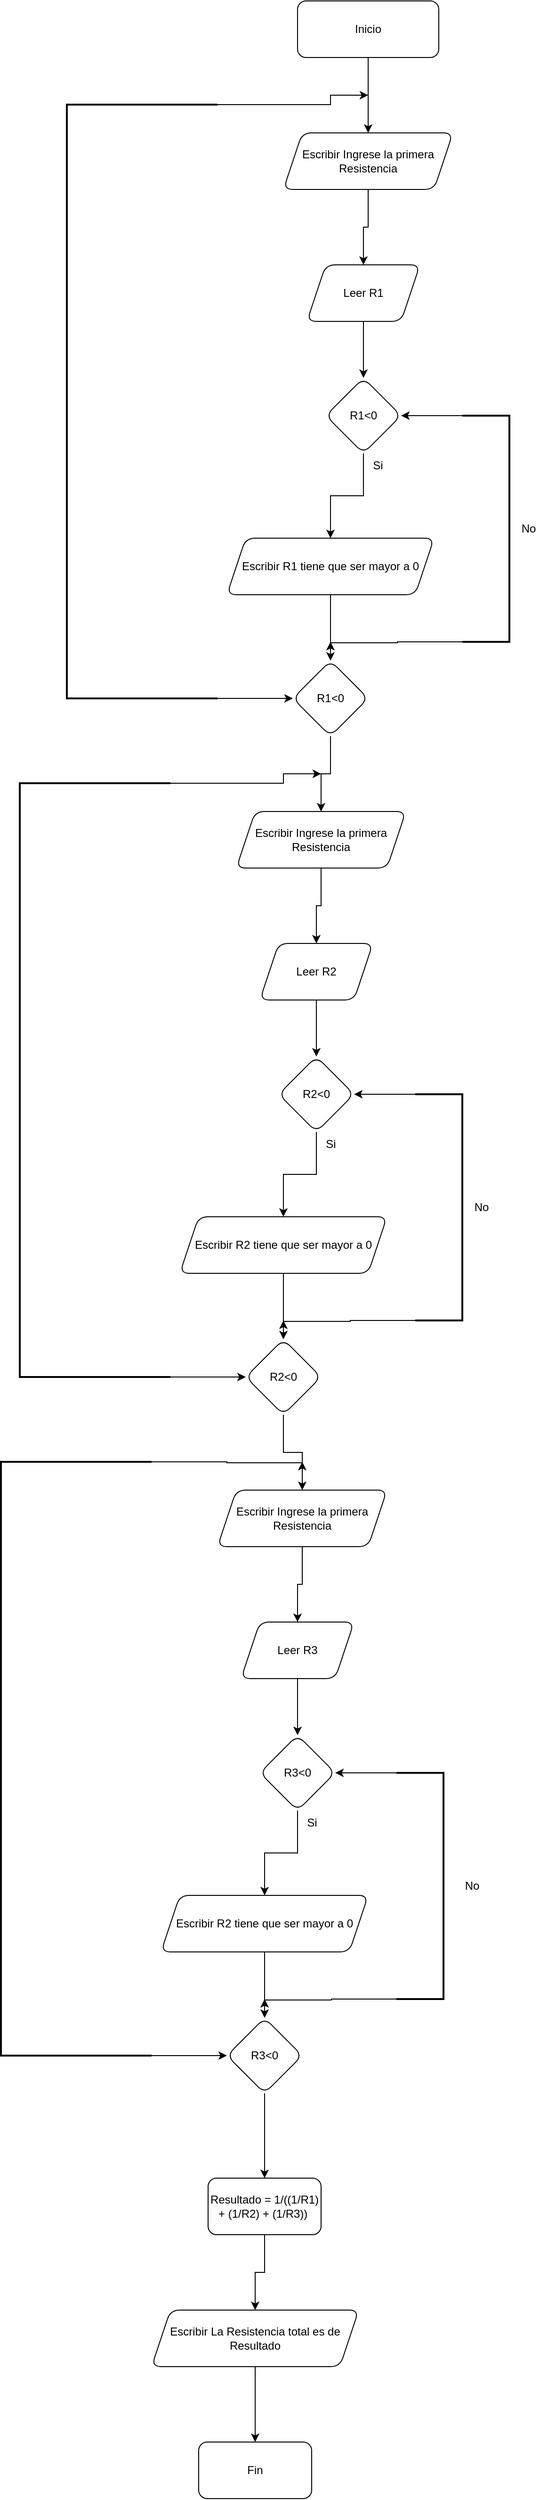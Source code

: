 <mxfile version="24.2.3" type="github">
  <diagram name="Página-1" id="_jQOQnfcal9wUSiFGuUR">
    <mxGraphModel dx="1050" dy="1699" grid="1" gridSize="10" guides="1" tooltips="1" connect="1" arrows="1" fold="1" page="1" pageScale="1" pageWidth="827" pageHeight="1169" math="0" shadow="0">
      <root>
        <mxCell id="0" />
        <mxCell id="1" parent="0" />
        <mxCell id="MDByDgpXoC-VR9dVpPsH-48" value="" style="edgeStyle=orthogonalEdgeStyle;rounded=0;orthogonalLoop=1;jettySize=auto;html=1;" edge="1" parent="1" source="MDByDgpXoC-VR9dVpPsH-5" target="MDByDgpXoC-VR9dVpPsH-47">
          <mxGeometry relative="1" as="geometry" />
        </mxCell>
        <mxCell id="MDByDgpXoC-VR9dVpPsH-5" value="Inicio" style="rounded=1;whiteSpace=wrap;html=1;" vertex="1" parent="1">
          <mxGeometry x="325" y="-80" width="150" height="60" as="geometry" />
        </mxCell>
        <mxCell id="MDByDgpXoC-VR9dVpPsH-18" value="" style="edgeStyle=orthogonalEdgeStyle;rounded=0;orthogonalLoop=1;jettySize=auto;html=1;" edge="1" parent="1" source="MDByDgpXoC-VR9dVpPsH-9" target="MDByDgpXoC-VR9dVpPsH-17">
          <mxGeometry relative="1" as="geometry" />
        </mxCell>
        <mxCell id="MDByDgpXoC-VR9dVpPsH-9" value="Leer R1" style="shape=parallelogram;perimeter=parallelogramPerimeter;whiteSpace=wrap;html=1;fixedSize=1;rounded=1;" vertex="1" parent="1">
          <mxGeometry x="335" y="200" width="120" height="60" as="geometry" />
        </mxCell>
        <mxCell id="MDByDgpXoC-VR9dVpPsH-22" value="" style="edgeStyle=orthogonalEdgeStyle;rounded=0;orthogonalLoop=1;jettySize=auto;html=1;" edge="1" parent="1" source="MDByDgpXoC-VR9dVpPsH-17" target="MDByDgpXoC-VR9dVpPsH-21">
          <mxGeometry relative="1" as="geometry" />
        </mxCell>
        <mxCell id="MDByDgpXoC-VR9dVpPsH-17" value="R1&amp;lt;0" style="rhombus;whiteSpace=wrap;html=1;rounded=1;" vertex="1" parent="1">
          <mxGeometry x="355" y="320" width="80" height="80" as="geometry" />
        </mxCell>
        <mxCell id="MDByDgpXoC-VR9dVpPsH-25" value="" style="edgeStyle=orthogonalEdgeStyle;rounded=0;orthogonalLoop=1;jettySize=auto;html=1;" edge="1" parent="1" source="MDByDgpXoC-VR9dVpPsH-21" target="MDByDgpXoC-VR9dVpPsH-24">
          <mxGeometry relative="1" as="geometry" />
        </mxCell>
        <mxCell id="MDByDgpXoC-VR9dVpPsH-21" value="Escribir R1 tiene que ser mayor a 0" style="shape=parallelogram;perimeter=parallelogramPerimeter;whiteSpace=wrap;html=1;fixedSize=1;rounded=1;" vertex="1" parent="1">
          <mxGeometry x="250" y="490" width="220" height="60" as="geometry" />
        </mxCell>
        <mxCell id="MDByDgpXoC-VR9dVpPsH-23" value="Si" style="text;html=1;align=center;verticalAlign=middle;resizable=0;points=[];autosize=1;strokeColor=none;fillColor=none;" vertex="1" parent="1">
          <mxGeometry x="395" y="398" width="30" height="30" as="geometry" />
        </mxCell>
        <mxCell id="MDByDgpXoC-VR9dVpPsH-66" value="" style="edgeStyle=orthogonalEdgeStyle;rounded=0;orthogonalLoop=1;jettySize=auto;html=1;" edge="1" parent="1" source="MDByDgpXoC-VR9dVpPsH-24" target="MDByDgpXoC-VR9dVpPsH-65">
          <mxGeometry relative="1" as="geometry" />
        </mxCell>
        <mxCell id="MDByDgpXoC-VR9dVpPsH-24" value="R1&amp;lt;0" style="rhombus;whiteSpace=wrap;html=1;rounded=1;" vertex="1" parent="1">
          <mxGeometry x="320" y="620" width="80" height="80" as="geometry" />
        </mxCell>
        <mxCell id="MDByDgpXoC-VR9dVpPsH-35" style="edgeStyle=orthogonalEdgeStyle;rounded=0;orthogonalLoop=1;jettySize=auto;html=1;exitX=1;exitY=0;exitDx=0;exitDy=0;exitPerimeter=0;" edge="1" parent="1" source="MDByDgpXoC-VR9dVpPsH-28">
          <mxGeometry relative="1" as="geometry">
            <mxPoint x="400" y="20" as="targetPoint" />
            <Array as="points">
              <mxPoint x="360" y="30" />
              <mxPoint x="360" y="20" />
            </Array>
          </mxGeometry>
        </mxCell>
        <mxCell id="MDByDgpXoC-VR9dVpPsH-36" style="edgeStyle=orthogonalEdgeStyle;rounded=0;orthogonalLoop=1;jettySize=auto;html=1;exitX=1;exitY=1;exitDx=0;exitDy=0;exitPerimeter=0;entryX=0;entryY=0.5;entryDx=0;entryDy=0;" edge="1" parent="1" source="MDByDgpXoC-VR9dVpPsH-28" target="MDByDgpXoC-VR9dVpPsH-24">
          <mxGeometry relative="1" as="geometry">
            <Array as="points">
              <mxPoint x="260" y="660" />
              <mxPoint x="260" y="660" />
            </Array>
          </mxGeometry>
        </mxCell>
        <mxCell id="MDByDgpXoC-VR9dVpPsH-28" value="" style="strokeWidth=2;html=1;shape=mxgraph.flowchart.annotation_1;align=left;pointerEvents=1;" vertex="1" parent="1">
          <mxGeometry x="80" y="30" width="160" height="630" as="geometry" />
        </mxCell>
        <mxCell id="MDByDgpXoC-VR9dVpPsH-43" style="edgeStyle=orthogonalEdgeStyle;rounded=0;orthogonalLoop=1;jettySize=auto;html=1;exitX=1;exitY=1;exitDx=0;exitDy=0;exitPerimeter=0;entryX=1;entryY=0.5;entryDx=0;entryDy=0;" edge="1" parent="1" source="MDByDgpXoC-VR9dVpPsH-42" target="MDByDgpXoC-VR9dVpPsH-17">
          <mxGeometry relative="1" as="geometry">
            <Array as="points">
              <mxPoint x="480" y="360" />
              <mxPoint x="480" y="360" />
            </Array>
          </mxGeometry>
        </mxCell>
        <mxCell id="MDByDgpXoC-VR9dVpPsH-44" style="edgeStyle=orthogonalEdgeStyle;rounded=0;orthogonalLoop=1;jettySize=auto;html=1;exitX=1;exitY=0;exitDx=0;exitDy=0;exitPerimeter=0;" edge="1" parent="1" source="MDByDgpXoC-VR9dVpPsH-42">
          <mxGeometry relative="1" as="geometry">
            <mxPoint x="360" y="600" as="targetPoint" />
            <Array as="points">
              <mxPoint x="431" y="600" />
              <mxPoint x="431" y="601" />
            </Array>
          </mxGeometry>
        </mxCell>
        <mxCell id="MDByDgpXoC-VR9dVpPsH-42" value="" style="strokeWidth=2;html=1;shape=mxgraph.flowchart.annotation_1;align=left;pointerEvents=1;direction=west;" vertex="1" parent="1">
          <mxGeometry x="500" y="360" width="50" height="240" as="geometry" />
        </mxCell>
        <mxCell id="MDByDgpXoC-VR9dVpPsH-45" value="No" style="text;html=1;align=center;verticalAlign=middle;resizable=0;points=[];autosize=1;strokeColor=none;fillColor=none;" vertex="1" parent="1">
          <mxGeometry x="550" y="465" width="40" height="30" as="geometry" />
        </mxCell>
        <mxCell id="MDByDgpXoC-VR9dVpPsH-49" value="" style="edgeStyle=orthogonalEdgeStyle;rounded=0;orthogonalLoop=1;jettySize=auto;html=1;" edge="1" parent="1" source="MDByDgpXoC-VR9dVpPsH-47" target="MDByDgpXoC-VR9dVpPsH-9">
          <mxGeometry relative="1" as="geometry" />
        </mxCell>
        <mxCell id="MDByDgpXoC-VR9dVpPsH-47" value="Escribir Ingrese la primera Resistencia" style="shape=parallelogram;perimeter=parallelogramPerimeter;whiteSpace=wrap;html=1;fixedSize=1;rounded=1;" vertex="1" parent="1">
          <mxGeometry x="310" y="60" width="180" height="60" as="geometry" />
        </mxCell>
        <mxCell id="MDByDgpXoC-VR9dVpPsH-50" value="" style="edgeStyle=orthogonalEdgeStyle;rounded=0;orthogonalLoop=1;jettySize=auto;html=1;" edge="1" parent="1" source="MDByDgpXoC-VR9dVpPsH-51" target="MDByDgpXoC-VR9dVpPsH-53">
          <mxGeometry relative="1" as="geometry" />
        </mxCell>
        <mxCell id="MDByDgpXoC-VR9dVpPsH-51" value="Leer R2" style="shape=parallelogram;perimeter=parallelogramPerimeter;whiteSpace=wrap;html=1;fixedSize=1;rounded=1;" vertex="1" parent="1">
          <mxGeometry x="285" y="920" width="120" height="60" as="geometry" />
        </mxCell>
        <mxCell id="MDByDgpXoC-VR9dVpPsH-52" value="" style="edgeStyle=orthogonalEdgeStyle;rounded=0;orthogonalLoop=1;jettySize=auto;html=1;" edge="1" parent="1" source="MDByDgpXoC-VR9dVpPsH-53" target="MDByDgpXoC-VR9dVpPsH-55">
          <mxGeometry relative="1" as="geometry" />
        </mxCell>
        <mxCell id="MDByDgpXoC-VR9dVpPsH-53" value="R2&amp;lt;0" style="rhombus;whiteSpace=wrap;html=1;rounded=1;" vertex="1" parent="1">
          <mxGeometry x="305" y="1040" width="80" height="80" as="geometry" />
        </mxCell>
        <mxCell id="MDByDgpXoC-VR9dVpPsH-54" value="" style="edgeStyle=orthogonalEdgeStyle;rounded=0;orthogonalLoop=1;jettySize=auto;html=1;" edge="1" parent="1" source="MDByDgpXoC-VR9dVpPsH-55">
          <mxGeometry relative="1" as="geometry">
            <mxPoint x="310" y="1340" as="targetPoint" />
          </mxGeometry>
        </mxCell>
        <mxCell id="MDByDgpXoC-VR9dVpPsH-55" value="Escribir R2 tiene que ser mayor a 0" style="shape=parallelogram;perimeter=parallelogramPerimeter;whiteSpace=wrap;html=1;fixedSize=1;rounded=1;" vertex="1" parent="1">
          <mxGeometry x="200" y="1210" width="220" height="60" as="geometry" />
        </mxCell>
        <mxCell id="MDByDgpXoC-VR9dVpPsH-56" value="Si" style="text;html=1;align=center;verticalAlign=middle;resizable=0;points=[];autosize=1;strokeColor=none;fillColor=none;" vertex="1" parent="1">
          <mxGeometry x="345" y="1118" width="30" height="30" as="geometry" />
        </mxCell>
        <mxCell id="MDByDgpXoC-VR9dVpPsH-57" style="edgeStyle=orthogonalEdgeStyle;rounded=0;orthogonalLoop=1;jettySize=auto;html=1;exitX=1;exitY=0;exitDx=0;exitDy=0;exitPerimeter=0;" edge="1" parent="1" source="MDByDgpXoC-VR9dVpPsH-59">
          <mxGeometry relative="1" as="geometry">
            <mxPoint x="350" y="740" as="targetPoint" />
            <Array as="points">
              <mxPoint x="310" y="750" />
              <mxPoint x="310" y="740" />
            </Array>
          </mxGeometry>
        </mxCell>
        <mxCell id="MDByDgpXoC-VR9dVpPsH-58" style="edgeStyle=orthogonalEdgeStyle;rounded=0;orthogonalLoop=1;jettySize=auto;html=1;exitX=1;exitY=1;exitDx=0;exitDy=0;exitPerimeter=0;entryX=0;entryY=0.5;entryDx=0;entryDy=0;" edge="1" parent="1" source="MDByDgpXoC-VR9dVpPsH-59">
          <mxGeometry relative="1" as="geometry">
            <mxPoint x="270" y="1380" as="targetPoint" />
            <Array as="points">
              <mxPoint x="210" y="1380" />
              <mxPoint x="210" y="1380" />
            </Array>
          </mxGeometry>
        </mxCell>
        <mxCell id="MDByDgpXoC-VR9dVpPsH-59" value="" style="strokeWidth=2;html=1;shape=mxgraph.flowchart.annotation_1;align=left;pointerEvents=1;" vertex="1" parent="1">
          <mxGeometry x="30" y="750" width="160" height="630" as="geometry" />
        </mxCell>
        <mxCell id="MDByDgpXoC-VR9dVpPsH-60" style="edgeStyle=orthogonalEdgeStyle;rounded=0;orthogonalLoop=1;jettySize=auto;html=1;exitX=1;exitY=1;exitDx=0;exitDy=0;exitPerimeter=0;entryX=1;entryY=0.5;entryDx=0;entryDy=0;" edge="1" parent="1" source="MDByDgpXoC-VR9dVpPsH-62" target="MDByDgpXoC-VR9dVpPsH-53">
          <mxGeometry relative="1" as="geometry">
            <Array as="points">
              <mxPoint x="430" y="1080" />
              <mxPoint x="430" y="1080" />
            </Array>
          </mxGeometry>
        </mxCell>
        <mxCell id="MDByDgpXoC-VR9dVpPsH-61" style="edgeStyle=orthogonalEdgeStyle;rounded=0;orthogonalLoop=1;jettySize=auto;html=1;exitX=1;exitY=0;exitDx=0;exitDy=0;exitPerimeter=0;" edge="1" parent="1" source="MDByDgpXoC-VR9dVpPsH-62">
          <mxGeometry relative="1" as="geometry">
            <mxPoint x="310" y="1320" as="targetPoint" />
            <Array as="points">
              <mxPoint x="381" y="1320" />
              <mxPoint x="381" y="1321" />
            </Array>
          </mxGeometry>
        </mxCell>
        <mxCell id="MDByDgpXoC-VR9dVpPsH-62" value="" style="strokeWidth=2;html=1;shape=mxgraph.flowchart.annotation_1;align=left;pointerEvents=1;direction=west;" vertex="1" parent="1">
          <mxGeometry x="450" y="1080" width="50" height="240" as="geometry" />
        </mxCell>
        <mxCell id="MDByDgpXoC-VR9dVpPsH-63" value="No" style="text;html=1;align=center;verticalAlign=middle;resizable=0;points=[];autosize=1;strokeColor=none;fillColor=none;" vertex="1" parent="1">
          <mxGeometry x="500" y="1185" width="40" height="30" as="geometry" />
        </mxCell>
        <mxCell id="MDByDgpXoC-VR9dVpPsH-64" value="" style="edgeStyle=orthogonalEdgeStyle;rounded=0;orthogonalLoop=1;jettySize=auto;html=1;" edge="1" parent="1" source="MDByDgpXoC-VR9dVpPsH-65" target="MDByDgpXoC-VR9dVpPsH-51">
          <mxGeometry relative="1" as="geometry" />
        </mxCell>
        <mxCell id="MDByDgpXoC-VR9dVpPsH-65" value="Escribir Ingrese la primera Resistencia" style="shape=parallelogram;perimeter=parallelogramPerimeter;whiteSpace=wrap;html=1;fixedSize=1;rounded=1;" vertex="1" parent="1">
          <mxGeometry x="260" y="780" width="180" height="60" as="geometry" />
        </mxCell>
        <mxCell id="MDByDgpXoC-VR9dVpPsH-85" value="" style="edgeStyle=orthogonalEdgeStyle;rounded=0;orthogonalLoop=1;jettySize=auto;html=1;" edge="1" parent="1" source="MDByDgpXoC-VR9dVpPsH-67" target="MDByDgpXoC-VR9dVpPsH-83">
          <mxGeometry relative="1" as="geometry" />
        </mxCell>
        <mxCell id="MDByDgpXoC-VR9dVpPsH-67" value="R2&amp;lt;0" style="rhombus;whiteSpace=wrap;html=1;rounded=1;" vertex="1" parent="1">
          <mxGeometry x="270" y="1340" width="80" height="80" as="geometry" />
        </mxCell>
        <mxCell id="MDByDgpXoC-VR9dVpPsH-68" value="" style="edgeStyle=orthogonalEdgeStyle;rounded=0;orthogonalLoop=1;jettySize=auto;html=1;" edge="1" parent="1" source="MDByDgpXoC-VR9dVpPsH-69" target="MDByDgpXoC-VR9dVpPsH-71">
          <mxGeometry relative="1" as="geometry" />
        </mxCell>
        <mxCell id="MDByDgpXoC-VR9dVpPsH-69" value="Leer R3" style="shape=parallelogram;perimeter=parallelogramPerimeter;whiteSpace=wrap;html=1;fixedSize=1;rounded=1;" vertex="1" parent="1">
          <mxGeometry x="265" y="1640" width="120" height="60" as="geometry" />
        </mxCell>
        <mxCell id="MDByDgpXoC-VR9dVpPsH-70" value="" style="edgeStyle=orthogonalEdgeStyle;rounded=0;orthogonalLoop=1;jettySize=auto;html=1;" edge="1" parent="1" source="MDByDgpXoC-VR9dVpPsH-71" target="MDByDgpXoC-VR9dVpPsH-73">
          <mxGeometry relative="1" as="geometry" />
        </mxCell>
        <mxCell id="MDByDgpXoC-VR9dVpPsH-71" value="R3&amp;lt;0" style="rhombus;whiteSpace=wrap;html=1;rounded=1;" vertex="1" parent="1">
          <mxGeometry x="285" y="1760" width="80" height="80" as="geometry" />
        </mxCell>
        <mxCell id="MDByDgpXoC-VR9dVpPsH-72" value="" style="edgeStyle=orthogonalEdgeStyle;rounded=0;orthogonalLoop=1;jettySize=auto;html=1;" edge="1" parent="1" source="MDByDgpXoC-VR9dVpPsH-73">
          <mxGeometry relative="1" as="geometry">
            <mxPoint x="290" y="2060" as="targetPoint" />
          </mxGeometry>
        </mxCell>
        <mxCell id="MDByDgpXoC-VR9dVpPsH-73" value="Escribir R2 tiene que ser mayor a 0" style="shape=parallelogram;perimeter=parallelogramPerimeter;whiteSpace=wrap;html=1;fixedSize=1;rounded=1;" vertex="1" parent="1">
          <mxGeometry x="180" y="1930" width="220" height="60" as="geometry" />
        </mxCell>
        <mxCell id="MDByDgpXoC-VR9dVpPsH-74" value="Si" style="text;html=1;align=center;verticalAlign=middle;resizable=0;points=[];autosize=1;strokeColor=none;fillColor=none;" vertex="1" parent="1">
          <mxGeometry x="325" y="1838" width="30" height="30" as="geometry" />
        </mxCell>
        <mxCell id="MDByDgpXoC-VR9dVpPsH-76" style="edgeStyle=orthogonalEdgeStyle;rounded=0;orthogonalLoop=1;jettySize=auto;html=1;exitX=1;exitY=1;exitDx=0;exitDy=0;exitPerimeter=0;entryX=0;entryY=0.5;entryDx=0;entryDy=0;" edge="1" parent="1" source="MDByDgpXoC-VR9dVpPsH-77">
          <mxGeometry relative="1" as="geometry">
            <mxPoint x="250" y="2100" as="targetPoint" />
            <Array as="points">
              <mxPoint x="190" y="2100" />
              <mxPoint x="190" y="2100" />
            </Array>
          </mxGeometry>
        </mxCell>
        <mxCell id="MDByDgpXoC-VR9dVpPsH-86" style="edgeStyle=orthogonalEdgeStyle;rounded=0;orthogonalLoop=1;jettySize=auto;html=1;exitX=1;exitY=0;exitDx=0;exitDy=0;exitPerimeter=0;" edge="1" parent="1" source="MDByDgpXoC-VR9dVpPsH-77">
          <mxGeometry relative="1" as="geometry">
            <mxPoint x="330" y="1470" as="targetPoint" />
            <Array as="points">
              <mxPoint x="250" y="1470" />
              <mxPoint x="250" y="1471" />
            </Array>
          </mxGeometry>
        </mxCell>
        <mxCell id="MDByDgpXoC-VR9dVpPsH-77" value="" style="strokeWidth=2;html=1;shape=mxgraph.flowchart.annotation_1;align=left;pointerEvents=1;" vertex="1" parent="1">
          <mxGeometry x="10" y="1470" width="160" height="630" as="geometry" />
        </mxCell>
        <mxCell id="MDByDgpXoC-VR9dVpPsH-78" style="edgeStyle=orthogonalEdgeStyle;rounded=0;orthogonalLoop=1;jettySize=auto;html=1;exitX=1;exitY=1;exitDx=0;exitDy=0;exitPerimeter=0;entryX=1;entryY=0.5;entryDx=0;entryDy=0;" edge="1" parent="1" source="MDByDgpXoC-VR9dVpPsH-80" target="MDByDgpXoC-VR9dVpPsH-71">
          <mxGeometry relative="1" as="geometry">
            <Array as="points">
              <mxPoint x="410" y="1800" />
              <mxPoint x="410" y="1800" />
            </Array>
          </mxGeometry>
        </mxCell>
        <mxCell id="MDByDgpXoC-VR9dVpPsH-79" style="edgeStyle=orthogonalEdgeStyle;rounded=0;orthogonalLoop=1;jettySize=auto;html=1;exitX=1;exitY=0;exitDx=0;exitDy=0;exitPerimeter=0;" edge="1" parent="1" source="MDByDgpXoC-VR9dVpPsH-80">
          <mxGeometry relative="1" as="geometry">
            <mxPoint x="290" y="2040" as="targetPoint" />
            <Array as="points">
              <mxPoint x="361" y="2040" />
              <mxPoint x="361" y="2041" />
            </Array>
          </mxGeometry>
        </mxCell>
        <mxCell id="MDByDgpXoC-VR9dVpPsH-80" value="" style="strokeWidth=2;html=1;shape=mxgraph.flowchart.annotation_1;align=left;pointerEvents=1;direction=west;" vertex="1" parent="1">
          <mxGeometry x="430" y="1800" width="50" height="240" as="geometry" />
        </mxCell>
        <mxCell id="MDByDgpXoC-VR9dVpPsH-81" value="No" style="text;html=1;align=center;verticalAlign=middle;resizable=0;points=[];autosize=1;strokeColor=none;fillColor=none;" vertex="1" parent="1">
          <mxGeometry x="490" y="1905" width="40" height="30" as="geometry" />
        </mxCell>
        <mxCell id="MDByDgpXoC-VR9dVpPsH-82" value="" style="edgeStyle=orthogonalEdgeStyle;rounded=0;orthogonalLoop=1;jettySize=auto;html=1;" edge="1" parent="1" source="MDByDgpXoC-VR9dVpPsH-83" target="MDByDgpXoC-VR9dVpPsH-69">
          <mxGeometry relative="1" as="geometry" />
        </mxCell>
        <mxCell id="MDByDgpXoC-VR9dVpPsH-83" value="Escribir Ingrese la primera Resistencia" style="shape=parallelogram;perimeter=parallelogramPerimeter;whiteSpace=wrap;html=1;fixedSize=1;rounded=1;" vertex="1" parent="1">
          <mxGeometry x="240" y="1500" width="180" height="60" as="geometry" />
        </mxCell>
        <mxCell id="MDByDgpXoC-VR9dVpPsH-88" value="" style="edgeStyle=orthogonalEdgeStyle;rounded=0;orthogonalLoop=1;jettySize=auto;html=1;" edge="1" parent="1" source="MDByDgpXoC-VR9dVpPsH-84" target="MDByDgpXoC-VR9dVpPsH-87">
          <mxGeometry relative="1" as="geometry" />
        </mxCell>
        <mxCell id="MDByDgpXoC-VR9dVpPsH-84" value="R3&amp;lt;0" style="rhombus;whiteSpace=wrap;html=1;rounded=1;" vertex="1" parent="1">
          <mxGeometry x="250" y="2060" width="80" height="80" as="geometry" />
        </mxCell>
        <mxCell id="MDByDgpXoC-VR9dVpPsH-90" value="" style="edgeStyle=orthogonalEdgeStyle;rounded=0;orthogonalLoop=1;jettySize=auto;html=1;" edge="1" parent="1" source="MDByDgpXoC-VR9dVpPsH-87" target="MDByDgpXoC-VR9dVpPsH-89">
          <mxGeometry relative="1" as="geometry" />
        </mxCell>
        <mxCell id="MDByDgpXoC-VR9dVpPsH-87" value="Resultado = 1/((1/R1) + (1/R2) + (1/R3))&amp;nbsp;" style="rounded=1;whiteSpace=wrap;html=1;" vertex="1" parent="1">
          <mxGeometry x="230" y="2230" width="120" height="60" as="geometry" />
        </mxCell>
        <mxCell id="MDByDgpXoC-VR9dVpPsH-92" value="" style="edgeStyle=orthogonalEdgeStyle;rounded=0;orthogonalLoop=1;jettySize=auto;html=1;" edge="1" parent="1" source="MDByDgpXoC-VR9dVpPsH-89" target="MDByDgpXoC-VR9dVpPsH-91">
          <mxGeometry relative="1" as="geometry" />
        </mxCell>
        <mxCell id="MDByDgpXoC-VR9dVpPsH-89" value="Escribir La Resistencia total es de Resultado" style="shape=parallelogram;perimeter=parallelogramPerimeter;whiteSpace=wrap;html=1;fixedSize=1;rounded=1;" vertex="1" parent="1">
          <mxGeometry x="170" y="2370" width="220" height="60" as="geometry" />
        </mxCell>
        <mxCell id="MDByDgpXoC-VR9dVpPsH-91" value="Fin" style="whiteSpace=wrap;html=1;rounded=1;" vertex="1" parent="1">
          <mxGeometry x="220" y="2510" width="120" height="60" as="geometry" />
        </mxCell>
      </root>
    </mxGraphModel>
  </diagram>
</mxfile>
